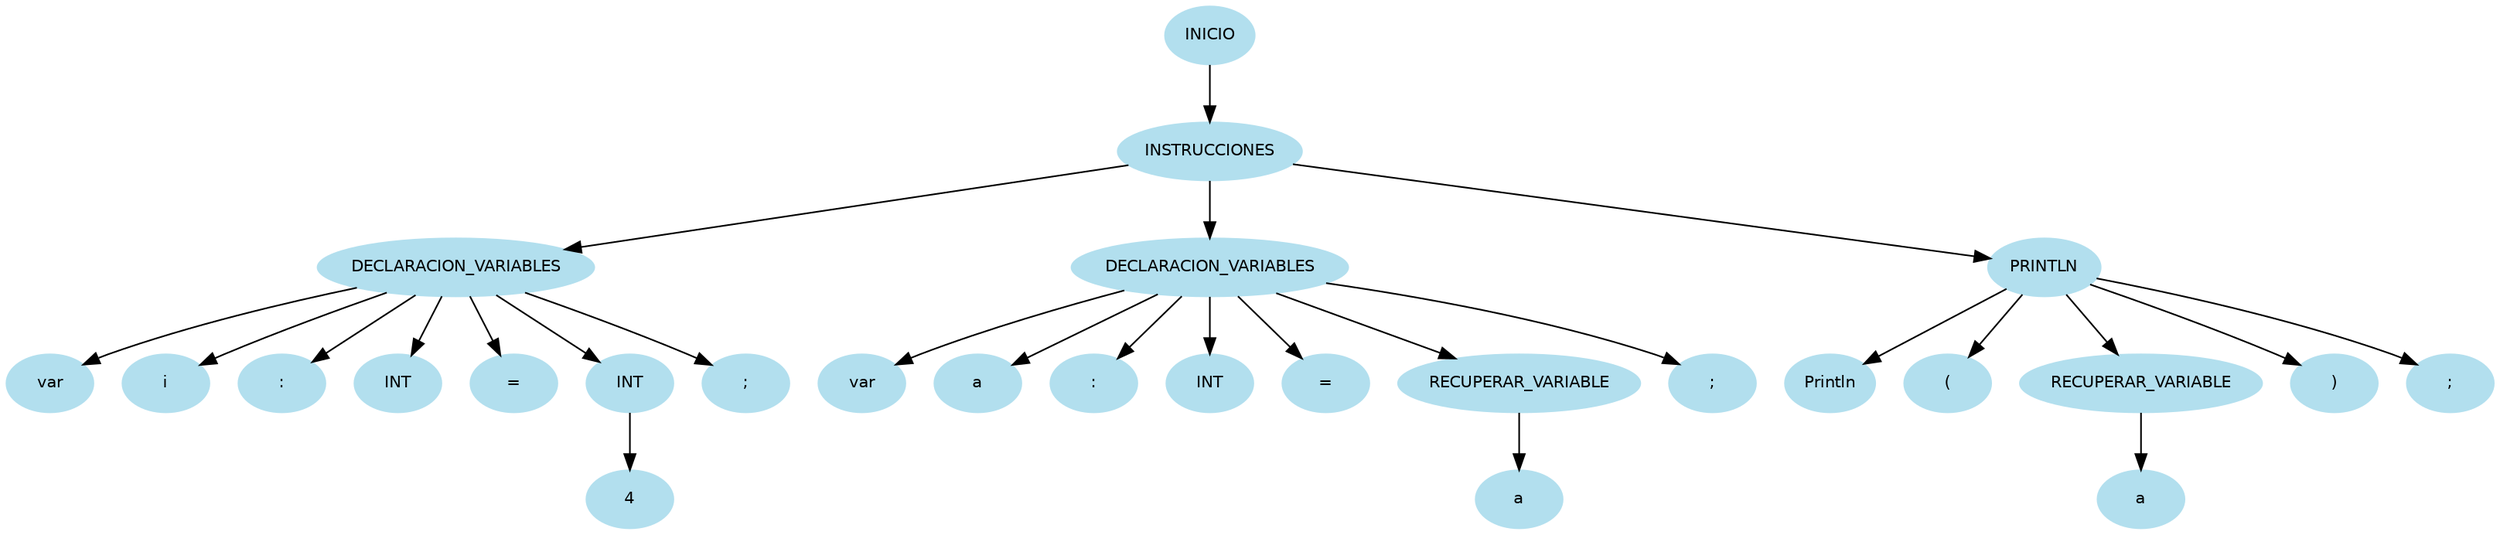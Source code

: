 digraph arbolAST{
node [shape=oval, style=filled, color=lightblue2, fontname=Helvetica, fontsize=10];
edge [fontname=Helvetica, fontsize=10];
n0[label="INICIO"];
n1[label="INSTRUCCIONES"];
n0 -> n1;
n2[label="DECLARACION_VARIABLES"];
n1 -> n2;
n3[label="var"];
n2 -> n3;
n4[label="i"];
n2 -> n4;
n5[label=":"];
n2 -> n5;
n6[label="INT"];
n2 -> n6;
n7[label="="];
n2 -> n7;
n8[label="INT"];
n2 -> n8;
n9[label="4"];
n8 -> n9;
n10[label=";"];
n2 -> n10;
n11[label="DECLARACION_VARIABLES"];
n1 -> n11;
n12[label="var"];
n11 -> n12;
n13[label="a"];
n11 -> n13;
n14[label=":"];
n11 -> n14;
n15[label="INT"];
n11 -> n15;
n16[label="="];
n11 -> n16;
n17[label="RECUPERAR_VARIABLE"];
n11 -> n17;
n18[label="a"];
n17 -> n18;
n19[label=";"];
n11 -> n19;
n20[label="PRINTLN"];
n1 -> n20;
n21[label="Println"];
n20 -> n21;
n22[label="("];
n20 -> n22;
n23[label="RECUPERAR_VARIABLE"];
n20 -> n23;
n24[label="a"];
n23 -> n24;
n25[label=")"];
n20 -> n25;
n26[label=";"];
n20 -> n26;
}